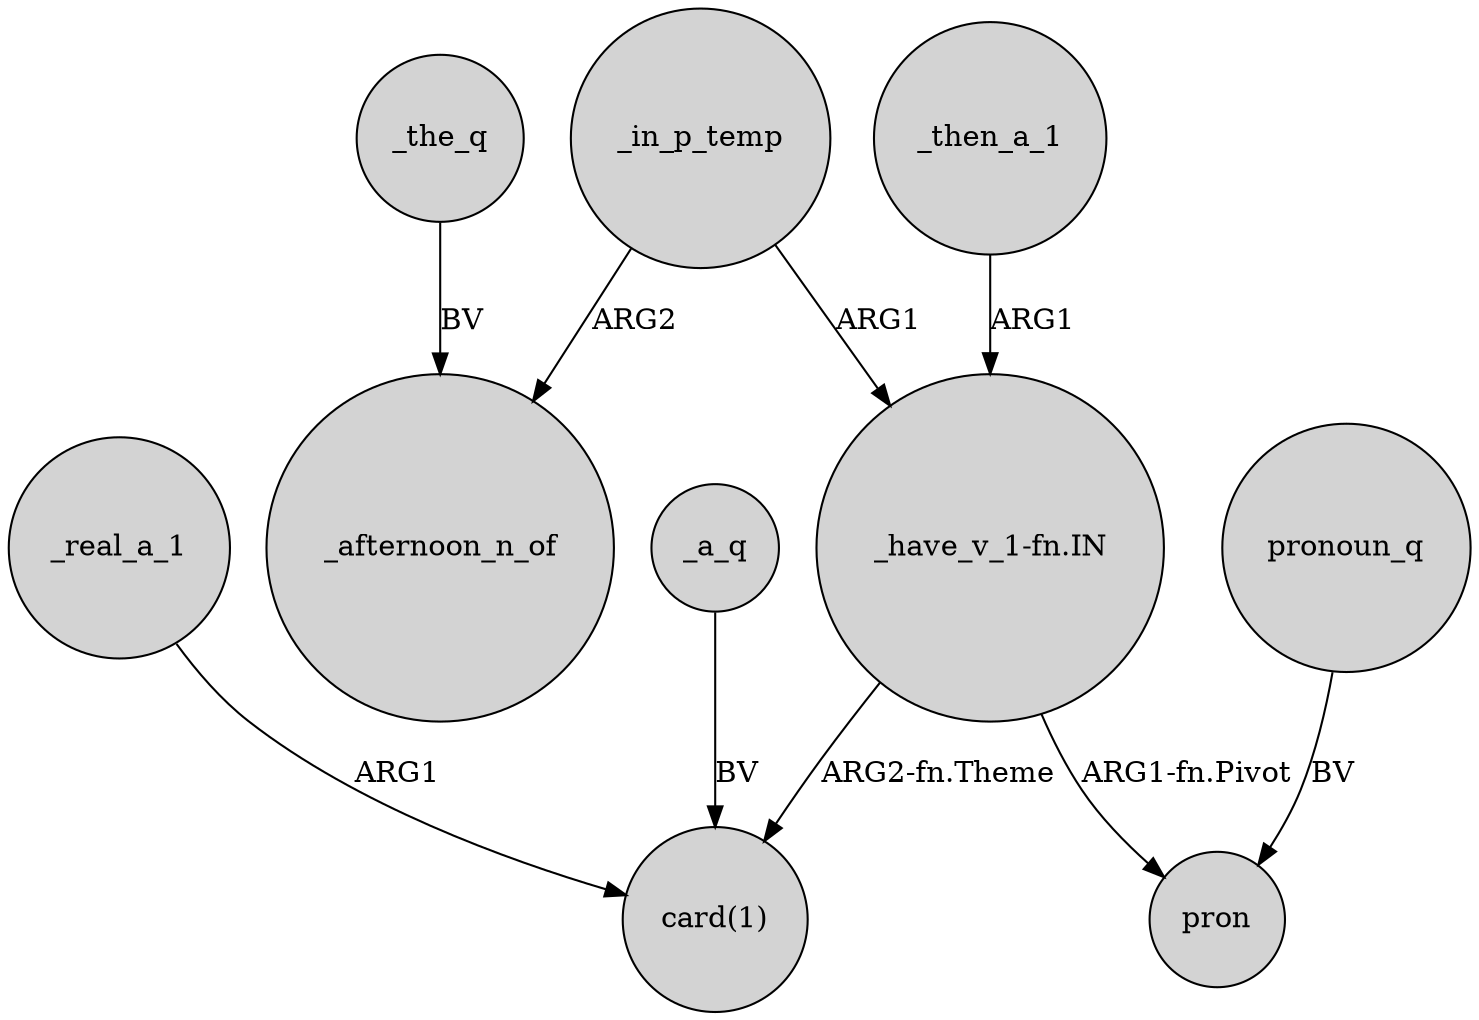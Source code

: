 digraph {
	node [shape=circle style=filled]
	_in_p_temp -> "_have_v_1-fn.IN" [label=ARG1]
	_the_q -> _afternoon_n_of [label=BV]
	_real_a_1 -> "card(1)" [label=ARG1]
	"_have_v_1-fn.IN" -> "card(1)" [label="ARG2-fn.Theme"]
	"_have_v_1-fn.IN" -> pron [label="ARG1-fn.Pivot"]
	_in_p_temp -> _afternoon_n_of [label=ARG2]
	_then_a_1 -> "_have_v_1-fn.IN" [label=ARG1]
	_a_q -> "card(1)" [label=BV]
	pronoun_q -> pron [label=BV]
}
